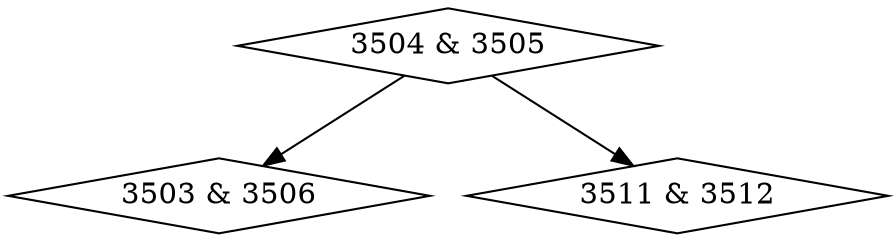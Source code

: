 digraph {
0 [label = "3503 & 3506", shape = diamond];
1 [label = "3504 & 3505", shape = diamond];
2 [label = "3511 & 3512", shape = diamond];
1->0;
1->2;
}
